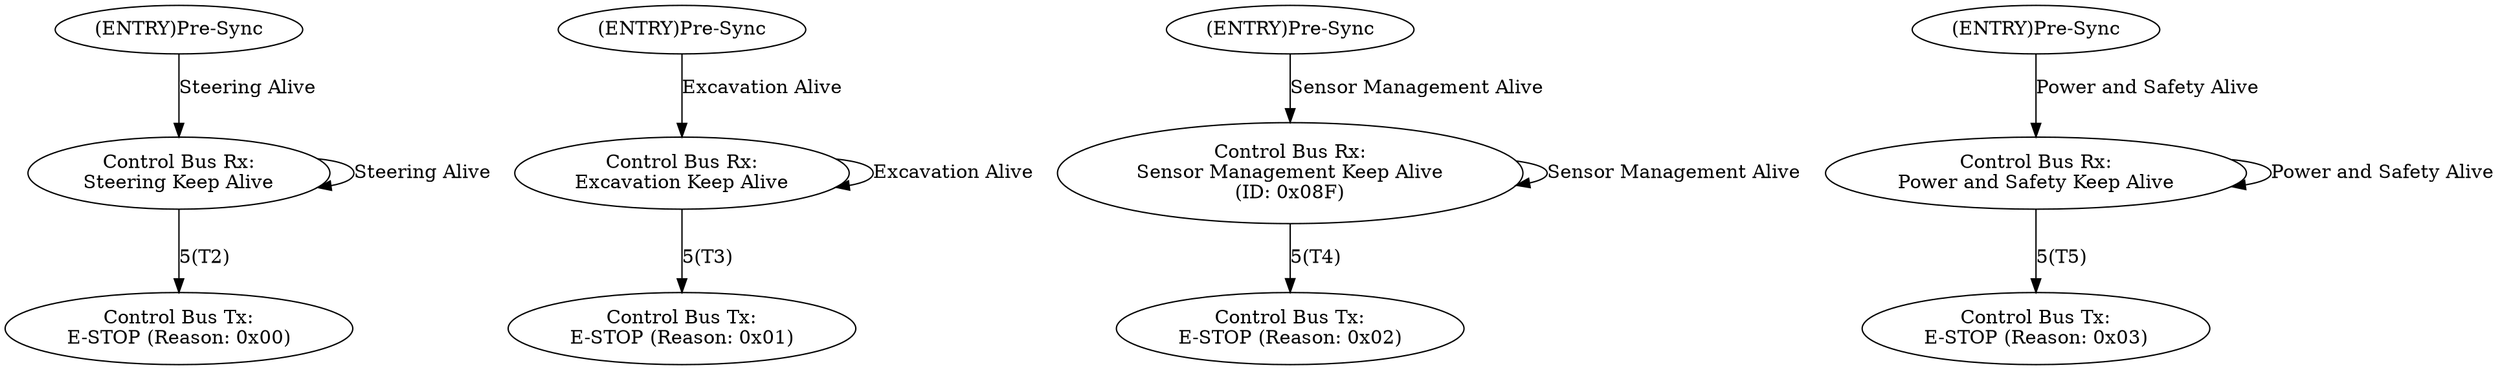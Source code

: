 digraph newUSM {
    // Receive TelemetryKeepAlive
    S50 [label = "(ENTRY)Pre-Sync"];
    S51 [label = "Control Bus Rx:\nSteering Keep Alive"];
    S52 [label = "Control Bus Tx:\nE-STOP (Reason: 0x00)"];

    S50 -> S51 [label = "Steering Alive"];
    S51 -> S51 [label = "Steering Alive"];
    S51 -> S52 [label = "5(T2)"];


    // Receive ExcavationKeepAlive
    S60 [label = "(ENTRY)Pre-Sync"];
    S61 [label = "Control Bus Rx:\nExcavation Keep Alive"];
    S62 [label = "Control Bus Tx:\nE-STOP (Reason: 0x01)"];

    S60 -> S61 [label="Excavation Alive"];
    S61 -> S61 [label="Excavation Alive"];
    S61 -> S62 [label="5(T3)"];


    // Receive SensorManagementKeepAlive
    S70 [label = "(ENTRY)Pre-Sync"];
    S71 [label = "Control Bus Rx:\nSensor Management Keep Alive\n(ID: 0x08F)"];
    S72 [label = "Control Bus Tx:\nE-STOP (Reason: 0x02)"];

    S70 -> S71 [label = "Sensor Management Alive"];
    S71 -> S71 [label = "Sensor Management Alive"];
    S71 -> S72 [label = "5(T4)"];


    // Receive EKeepAlive
    S80 [label = "(ENTRY)Pre-Sync"];
    S81 [label = "Control Bus Rx:\nPower and Safety Keep Alive"];
    S82 [label = "Control Bus Tx:\nE-STOP (Reason: 0x03)"];

    S80 -> S81 [label = "Power and Safety Alive"];
    S81 -> S81 [label = "Power and Safety Alive"];
    S81 -> S82 [label = "5(T5)"];

}

// include state where estop occurs (another flag)

